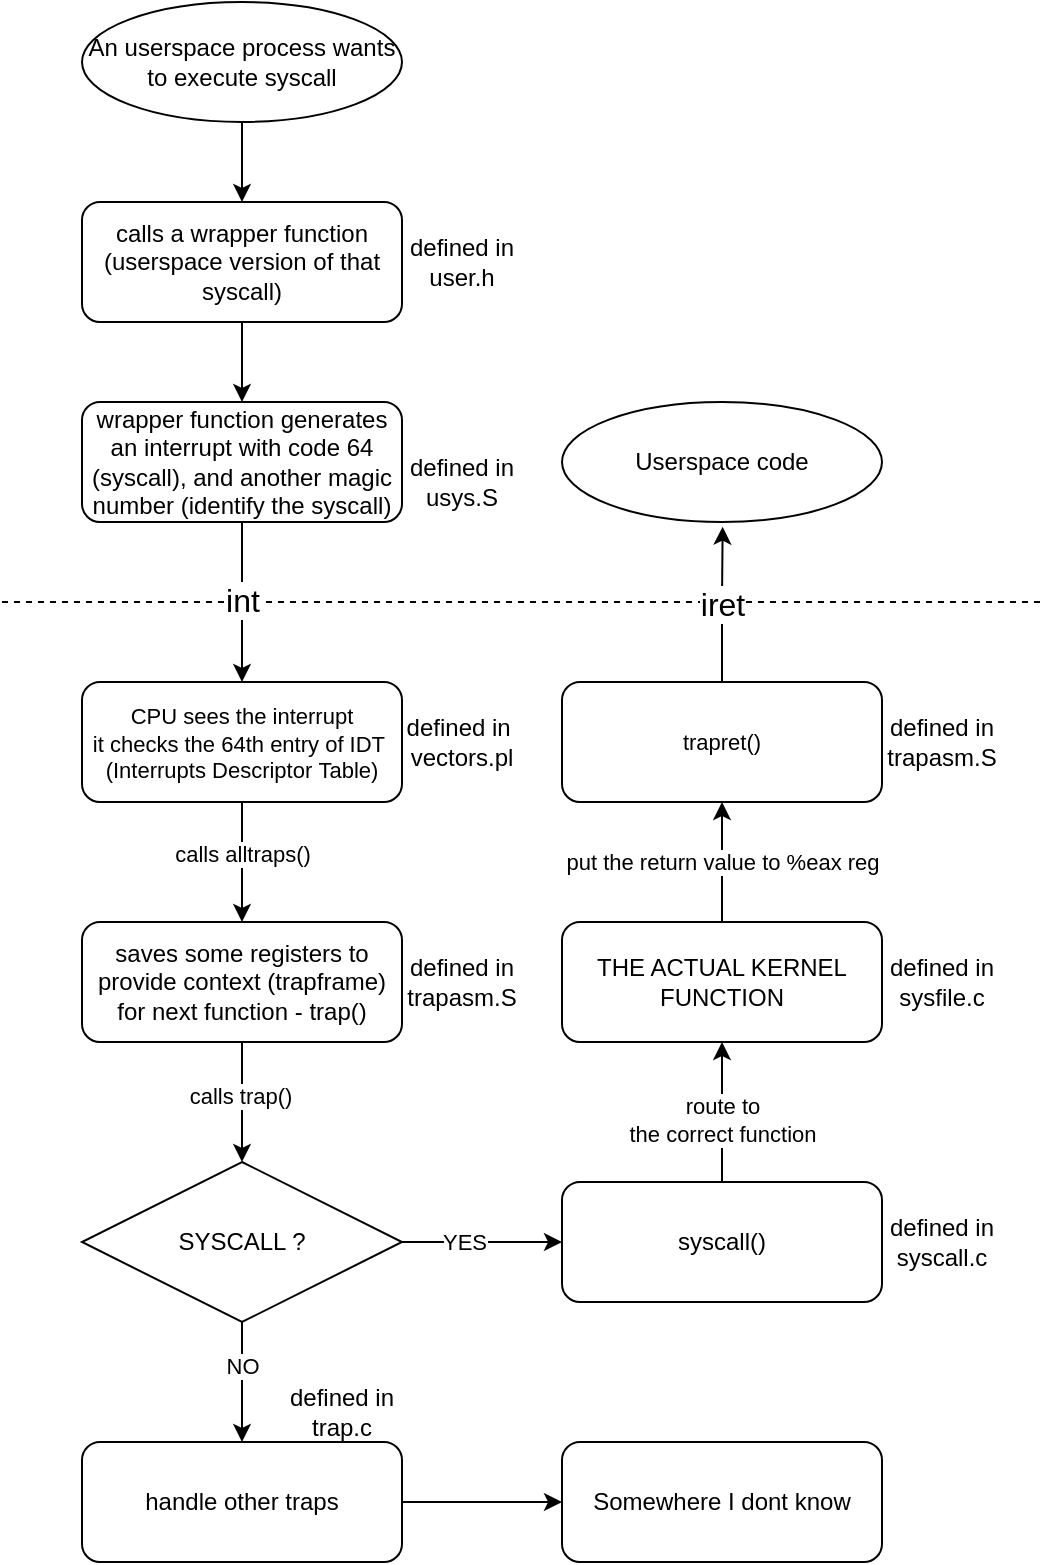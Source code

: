 <mxfile version="28.0.4" pages="4">
  <diagram name="Page-1" id="sBUMifDK3n6d1XF3ZA6N">
    <mxGraphModel dx="958" dy="667" grid="1" gridSize="10" guides="1" tooltips="1" connect="1" arrows="1" fold="1" page="1" pageScale="1" pageWidth="850" pageHeight="1100" math="0" shadow="0">
      <root>
        <mxCell id="0" />
        <mxCell id="1" parent="0" />
        <mxCell id="JwVLNYbsf2z1FSv2AvPW-3" style="edgeStyle=orthogonalEdgeStyle;rounded=0;orthogonalLoop=1;jettySize=auto;html=1;entryX=0.5;entryY=0;entryDx=0;entryDy=0;" edge="1" parent="1" source="JwVLNYbsf2z1FSv2AvPW-1" target="JwVLNYbsf2z1FSv2AvPW-2">
          <mxGeometry relative="1" as="geometry" />
        </mxCell>
        <mxCell id="JwVLNYbsf2z1FSv2AvPW-1" value="An userspace process wants to execute syscall" style="ellipse;whiteSpace=wrap;html=1;" vertex="1" parent="1">
          <mxGeometry x="120" y="60" width="160" height="60" as="geometry" />
        </mxCell>
        <mxCell id="JwVLNYbsf2z1FSv2AvPW-7" style="edgeStyle=orthogonalEdgeStyle;rounded=0;orthogonalLoop=1;jettySize=auto;html=1;entryX=0.5;entryY=0;entryDx=0;entryDy=0;" edge="1" parent="1" source="JwVLNYbsf2z1FSv2AvPW-2" target="JwVLNYbsf2z1FSv2AvPW-6">
          <mxGeometry relative="1" as="geometry" />
        </mxCell>
        <mxCell id="JwVLNYbsf2z1FSv2AvPW-2" value="calls a wrapper function&lt;div&gt;(userspace version of that syscall)&lt;/div&gt;" style="rounded=1;whiteSpace=wrap;html=1;" vertex="1" parent="1">
          <mxGeometry x="120" y="160" width="160" height="60" as="geometry" />
        </mxCell>
        <mxCell id="JwVLNYbsf2z1FSv2AvPW-4" value="defined in user.h" style="text;html=1;align=center;verticalAlign=middle;whiteSpace=wrap;rounded=0;" vertex="1" parent="1">
          <mxGeometry x="280" y="175" width="60" height="30" as="geometry" />
        </mxCell>
        <mxCell id="JwVLNYbsf2z1FSv2AvPW-11" style="edgeStyle=orthogonalEdgeStyle;rounded=0;orthogonalLoop=1;jettySize=auto;html=1;entryX=0.5;entryY=0;entryDx=0;entryDy=0;" edge="1" parent="1" source="JwVLNYbsf2z1FSv2AvPW-6" target="JwVLNYbsf2z1FSv2AvPW-19">
          <mxGeometry relative="1" as="geometry">
            <mxPoint x="200" y="380" as="targetPoint" />
          </mxGeometry>
        </mxCell>
        <mxCell id="JwVLNYbsf2z1FSv2AvPW-6" value="wrapper function generates an interrupt with code 64 (syscall), and another magic number (identify the syscall)" style="rounded=1;whiteSpace=wrap;html=1;" vertex="1" parent="1">
          <mxGeometry x="120" y="260" width="160" height="60" as="geometry" />
        </mxCell>
        <mxCell id="JwVLNYbsf2z1FSv2AvPW-8" value="defined in usys.S" style="text;html=1;align=center;verticalAlign=middle;whiteSpace=wrap;rounded=0;" vertex="1" parent="1">
          <mxGeometry x="280" y="285" width="60" height="30" as="geometry" />
        </mxCell>
        <mxCell id="JwVLNYbsf2z1FSv2AvPW-14" style="edgeStyle=orthogonalEdgeStyle;rounded=0;orthogonalLoop=1;jettySize=auto;html=1;entryX=0.5;entryY=0;entryDx=0;entryDy=0;" edge="1" parent="1" source="JwVLNYbsf2z1FSv2AvPW-19" target="JwVLNYbsf2z1FSv2AvPW-13">
          <mxGeometry relative="1" as="geometry" />
        </mxCell>
        <mxCell id="JwVLNYbsf2z1FSv2AvPW-21" value="calls alltraps()" style="edgeLabel;html=1;align=center;verticalAlign=middle;resizable=0;points=[];" vertex="1" connectable="0" parent="JwVLNYbsf2z1FSv2AvPW-14">
          <mxGeometry x="-0.133" relative="1" as="geometry">
            <mxPoint as="offset" />
          </mxGeometry>
        </mxCell>
        <mxCell id="JwVLNYbsf2z1FSv2AvPW-12" value="" style="endArrow=none;dashed=1;html=1;rounded=0;" edge="1" parent="1">
          <mxGeometry width="50" height="50" relative="1" as="geometry">
            <mxPoint x="80" y="360" as="sourcePoint" />
            <mxPoint x="600" y="360" as="targetPoint" />
          </mxGeometry>
        </mxCell>
        <mxCell id="JwVLNYbsf2z1FSv2AvPW-40" value="&lt;font style=&quot;font-size: 16px;&quot;&gt;int&lt;/font&gt;" style="edgeLabel;html=1;align=center;verticalAlign=middle;resizable=0;points=[];" vertex="1" connectable="0" parent="JwVLNYbsf2z1FSv2AvPW-12">
          <mxGeometry x="-0.54" y="1" relative="1" as="geometry">
            <mxPoint as="offset" />
          </mxGeometry>
        </mxCell>
        <mxCell id="JwVLNYbsf2z1FSv2AvPW-18" style="edgeStyle=orthogonalEdgeStyle;rounded=0;orthogonalLoop=1;jettySize=auto;html=1;entryX=0.5;entryY=0;entryDx=0;entryDy=0;" edge="1" parent="1" source="JwVLNYbsf2z1FSv2AvPW-13" target="JwVLNYbsf2z1FSv2AvPW-24">
          <mxGeometry relative="1" as="geometry">
            <mxPoint x="200" y="650" as="targetPoint" />
          </mxGeometry>
        </mxCell>
        <mxCell id="JwVLNYbsf2z1FSv2AvPW-22" value="calls trap()" style="edgeLabel;html=1;align=center;verticalAlign=middle;resizable=0;points=[];" vertex="1" connectable="0" parent="JwVLNYbsf2z1FSv2AvPW-18">
          <mxGeometry x="-0.122" y="-1" relative="1" as="geometry">
            <mxPoint as="offset" />
          </mxGeometry>
        </mxCell>
        <mxCell id="JwVLNYbsf2z1FSv2AvPW-13" value="&lt;div&gt;saves some registers to provide context (trapframe) for next function - trap()&lt;/div&gt;" style="rounded=1;whiteSpace=wrap;html=1;" vertex="1" parent="1">
          <mxGeometry x="120" y="520" width="160" height="60" as="geometry" />
        </mxCell>
        <mxCell id="JwVLNYbsf2z1FSv2AvPW-19" value="&lt;span style=&quot;font-size: 11px; text-wrap-mode: nowrap; background-color: rgb(255, 255, 255);&quot;&gt;CPU sees the interrupt&lt;/span&gt;&lt;div style=&quot;font-size: 11px; text-wrap-mode: nowrap;&quot;&gt;it checks the 64th entry of IDT&amp;nbsp;&lt;/div&gt;&lt;div style=&quot;font-size: 11px; text-wrap-mode: nowrap;&quot;&gt;(Interrupts Descriptor&amp;nbsp;&lt;span style=&quot;background-color: transparent; color: light-dark(rgb(0, 0, 0), rgb(255, 255, 255));&quot;&gt;Table)&lt;/span&gt;&lt;/div&gt;" style="rounded=1;whiteSpace=wrap;html=1;" vertex="1" parent="1">
          <mxGeometry x="120" y="400" width="160" height="60" as="geometry" />
        </mxCell>
        <mxCell id="JwVLNYbsf2z1FSv2AvPW-26" style="edgeStyle=orthogonalEdgeStyle;rounded=0;orthogonalLoop=1;jettySize=auto;html=1;exitX=1;exitY=0.5;exitDx=0;exitDy=0;entryX=0;entryY=0.5;entryDx=0;entryDy=0;" edge="1" parent="1" source="JwVLNYbsf2z1FSv2AvPW-24" target="JwVLNYbsf2z1FSv2AvPW-25">
          <mxGeometry relative="1" as="geometry" />
        </mxCell>
        <mxCell id="JwVLNYbsf2z1FSv2AvPW-27" value="YES" style="edgeLabel;html=1;align=center;verticalAlign=middle;resizable=0;points=[];" vertex="1" connectable="0" parent="JwVLNYbsf2z1FSv2AvPW-26">
          <mxGeometry x="-0.222" relative="1" as="geometry">
            <mxPoint as="offset" />
          </mxGeometry>
        </mxCell>
        <mxCell id="JwVLNYbsf2z1FSv2AvPW-45" style="edgeStyle=orthogonalEdgeStyle;rounded=0;orthogonalLoop=1;jettySize=auto;html=1;" edge="1" parent="1" source="JwVLNYbsf2z1FSv2AvPW-24" target="JwVLNYbsf2z1FSv2AvPW-46">
          <mxGeometry relative="1" as="geometry">
            <mxPoint x="200" y="760" as="targetPoint" />
          </mxGeometry>
        </mxCell>
        <mxCell id="JwVLNYbsf2z1FSv2AvPW-47" value="NO" style="edgeLabel;html=1;align=center;verticalAlign=middle;resizable=0;points=[];" vertex="1" connectable="0" parent="JwVLNYbsf2z1FSv2AvPW-45">
          <mxGeometry x="-0.273" y="1" relative="1" as="geometry">
            <mxPoint x="-1" as="offset" />
          </mxGeometry>
        </mxCell>
        <mxCell id="JwVLNYbsf2z1FSv2AvPW-24" value="SYSCALL ?" style="rhombus;whiteSpace=wrap;html=1;" vertex="1" parent="1">
          <mxGeometry x="120" y="640" width="160" height="80" as="geometry" />
        </mxCell>
        <mxCell id="JwVLNYbsf2z1FSv2AvPW-29" style="edgeStyle=orthogonalEdgeStyle;rounded=0;orthogonalLoop=1;jettySize=auto;html=1;" edge="1" parent="1" source="JwVLNYbsf2z1FSv2AvPW-25" target="JwVLNYbsf2z1FSv2AvPW-30">
          <mxGeometry relative="1" as="geometry">
            <mxPoint x="440" y="600" as="targetPoint" />
          </mxGeometry>
        </mxCell>
        <mxCell id="JwVLNYbsf2z1FSv2AvPW-32" value="route to&lt;div&gt;the correct function&lt;/div&gt;" style="edgeLabel;html=1;align=center;verticalAlign=middle;resizable=0;points=[];" vertex="1" connectable="0" parent="JwVLNYbsf2z1FSv2AvPW-29">
          <mxGeometry x="-0.095" relative="1" as="geometry">
            <mxPoint as="offset" />
          </mxGeometry>
        </mxCell>
        <mxCell id="JwVLNYbsf2z1FSv2AvPW-25" value="&lt;div&gt;syscall()&lt;/div&gt;" style="rounded=1;whiteSpace=wrap;html=1;" vertex="1" parent="1">
          <mxGeometry x="360" y="650" width="160" height="60" as="geometry" />
        </mxCell>
        <mxCell id="JwVLNYbsf2z1FSv2AvPW-28" value="defined in syscall.c" style="text;html=1;align=center;verticalAlign=middle;whiteSpace=wrap;rounded=0;" vertex="1" parent="1">
          <mxGeometry x="520" y="665" width="60" height="30" as="geometry" />
        </mxCell>
        <mxCell id="JwVLNYbsf2z1FSv2AvPW-34" style="edgeStyle=orthogonalEdgeStyle;rounded=0;orthogonalLoop=1;jettySize=auto;html=1;entryX=0.5;entryY=1;entryDx=0;entryDy=0;" edge="1" parent="1" source="JwVLNYbsf2z1FSv2AvPW-30" target="JwVLNYbsf2z1FSv2AvPW-33">
          <mxGeometry relative="1" as="geometry" />
        </mxCell>
        <mxCell id="JwVLNYbsf2z1FSv2AvPW-51" value="put the return value to %eax reg" style="edgeLabel;html=1;align=center;verticalAlign=middle;resizable=0;points=[];" vertex="1" connectable="0" parent="JwVLNYbsf2z1FSv2AvPW-34">
          <mxGeometry x="-0.005" relative="1" as="geometry">
            <mxPoint as="offset" />
          </mxGeometry>
        </mxCell>
        <mxCell id="JwVLNYbsf2z1FSv2AvPW-30" value="THE ACTUAL KERNEL FUNCTION" style="rounded=1;whiteSpace=wrap;html=1;" vertex="1" parent="1">
          <mxGeometry x="360" y="520" width="160" height="60" as="geometry" />
        </mxCell>
        <mxCell id="JwVLNYbsf2z1FSv2AvPW-31" value="defined in sysfile.c" style="text;html=1;align=center;verticalAlign=middle;whiteSpace=wrap;rounded=0;" vertex="1" parent="1">
          <mxGeometry x="520" y="535" width="60" height="30" as="geometry" />
        </mxCell>
        <mxCell id="JwVLNYbsf2z1FSv2AvPW-33" value="&lt;span style=&quot;font-size: 11px; text-wrap-mode: nowrap; background-color: rgb(255, 255, 255);&quot;&gt;trapret()&lt;/span&gt;" style="rounded=1;whiteSpace=wrap;html=1;" vertex="1" parent="1">
          <mxGeometry x="360" y="400" width="160" height="60" as="geometry" />
        </mxCell>
        <mxCell id="JwVLNYbsf2z1FSv2AvPW-35" value="defined in trapasm.S" style="text;html=1;align=center;verticalAlign=middle;whiteSpace=wrap;rounded=0;" vertex="1" parent="1">
          <mxGeometry x="520" y="415" width="60" height="30" as="geometry" />
        </mxCell>
        <mxCell id="JwVLNYbsf2z1FSv2AvPW-36" value="defined in trapasm.S" style="text;html=1;align=center;verticalAlign=middle;whiteSpace=wrap;rounded=0;" vertex="1" parent="1">
          <mxGeometry x="280" y="535" width="60" height="30" as="geometry" />
        </mxCell>
        <mxCell id="JwVLNYbsf2z1FSv2AvPW-37" value="defined in&amp;nbsp;&lt;div&gt;vectors.pl&lt;/div&gt;" style="text;html=1;align=center;verticalAlign=middle;whiteSpace=wrap;rounded=0;" vertex="1" parent="1">
          <mxGeometry x="280" y="415" width="60" height="30" as="geometry" />
        </mxCell>
        <mxCell id="JwVLNYbsf2z1FSv2AvPW-42" value="Userspace code" style="ellipse;whiteSpace=wrap;html=1;" vertex="1" parent="1">
          <mxGeometry x="360" y="260" width="160" height="60" as="geometry" />
        </mxCell>
        <mxCell id="JwVLNYbsf2z1FSv2AvPW-43" style="edgeStyle=orthogonalEdgeStyle;rounded=0;orthogonalLoop=1;jettySize=auto;html=1;entryX=0.502;entryY=1.039;entryDx=0;entryDy=0;entryPerimeter=0;" edge="1" parent="1" source="JwVLNYbsf2z1FSv2AvPW-33" target="JwVLNYbsf2z1FSv2AvPW-42">
          <mxGeometry relative="1" as="geometry" />
        </mxCell>
        <mxCell id="JwVLNYbsf2z1FSv2AvPW-44" value="&lt;font style=&quot;font-size: 16px;&quot;&gt;iret&lt;/font&gt;" style="edgeLabel;html=1;align=center;verticalAlign=middle;resizable=0;points=[];" vertex="1" connectable="0" parent="JwVLNYbsf2z1FSv2AvPW-43">
          <mxGeometry x="0.018" relative="1" as="geometry">
            <mxPoint as="offset" />
          </mxGeometry>
        </mxCell>
        <mxCell id="JwVLNYbsf2z1FSv2AvPW-50" value="" style="edgeStyle=orthogonalEdgeStyle;rounded=0;orthogonalLoop=1;jettySize=auto;html=1;" edge="1" parent="1" source="JwVLNYbsf2z1FSv2AvPW-46" target="JwVLNYbsf2z1FSv2AvPW-49">
          <mxGeometry relative="1" as="geometry" />
        </mxCell>
        <mxCell id="JwVLNYbsf2z1FSv2AvPW-46" value="handle other traps" style="rounded=1;whiteSpace=wrap;html=1;" vertex="1" parent="1">
          <mxGeometry x="120" y="780" width="160" height="60" as="geometry" />
        </mxCell>
        <mxCell id="JwVLNYbsf2z1FSv2AvPW-48" value="defined in trap.c" style="text;html=1;align=center;verticalAlign=middle;whiteSpace=wrap;rounded=0;" vertex="1" parent="1">
          <mxGeometry x="220" y="750" width="60" height="30" as="geometry" />
        </mxCell>
        <mxCell id="JwVLNYbsf2z1FSv2AvPW-49" value="Somewhere I dont know" style="whiteSpace=wrap;html=1;rounded=1;" vertex="1" parent="1">
          <mxGeometry x="360" y="780" width="160" height="60" as="geometry" />
        </mxCell>
      </root>
    </mxGraphModel>
  </diagram>
  <diagram id="3UL_-FH38q3UIaKfO8ac" name="arguments">
    <mxGraphModel dx="798" dy="556" grid="1" gridSize="10" guides="1" tooltips="1" connect="1" arrows="1" fold="1" page="1" pageScale="1" pageWidth="850" pageHeight="1100" math="0" shadow="0">
      <root>
        <mxCell id="0" />
        <mxCell id="1" parent="0" />
        <mxCell id="8uyRzaQ2lALWUyaIruQ--1" style="edgeStyle=orthogonalEdgeStyle;rounded=0;orthogonalLoop=1;jettySize=auto;html=1;entryX=0.5;entryY=0;entryDx=0;entryDy=0;" edge="1" parent="1" source="8uyRzaQ2lALWUyaIruQ--2" target="8uyRzaQ2lALWUyaIruQ--4">
          <mxGeometry relative="1" as="geometry" />
        </mxCell>
        <mxCell id="8uyRzaQ2lALWUyaIruQ--2" value="An userspace process wants to execute syscall" style="ellipse;whiteSpace=wrap;html=1;" vertex="1" parent="1">
          <mxGeometry x="80" y="40" width="160" height="60" as="geometry" />
        </mxCell>
        <mxCell id="8uyRzaQ2lALWUyaIruQ--3" style="edgeStyle=orthogonalEdgeStyle;rounded=0;orthogonalLoop=1;jettySize=auto;html=1;entryX=0.5;entryY=0;entryDx=0;entryDy=0;" edge="1" parent="1" source="8uyRzaQ2lALWUyaIruQ--4" target="8uyRzaQ2lALWUyaIruQ--7">
          <mxGeometry relative="1" as="geometry" />
        </mxCell>
        <mxCell id="8uyRzaQ2lALWUyaIruQ--4" value="calls a wrapper function&lt;div&gt;(userspace version of that syscall)&lt;/div&gt;" style="rounded=1;whiteSpace=wrap;html=1;fillColor=#d5e8d4;strokeColor=#82b366;" vertex="1" parent="1">
          <mxGeometry x="80" y="140" width="160" height="60" as="geometry" />
        </mxCell>
        <mxCell id="8uyRzaQ2lALWUyaIruQ--5" value="defined in user.h" style="text;html=1;align=center;verticalAlign=middle;whiteSpace=wrap;rounded=0;" vertex="1" parent="1">
          <mxGeometry x="240" y="155" width="60" height="30" as="geometry" />
        </mxCell>
        <mxCell id="8uyRzaQ2lALWUyaIruQ--6" style="edgeStyle=orthogonalEdgeStyle;rounded=0;orthogonalLoop=1;jettySize=auto;html=1;entryX=0.5;entryY=0;entryDx=0;entryDy=0;" edge="1" parent="1" source="8uyRzaQ2lALWUyaIruQ--7" target="8uyRzaQ2lALWUyaIruQ--16">
          <mxGeometry relative="1" as="geometry">
            <mxPoint x="160" y="360" as="targetPoint" />
          </mxGeometry>
        </mxCell>
        <mxCell id="8uyRzaQ2lALWUyaIruQ--7" value="wrapper function generates an interrupt with code 64 (syscall), and another magic number (identify the syscall)" style="rounded=1;whiteSpace=wrap;html=1;" vertex="1" parent="1">
          <mxGeometry x="80" y="240" width="160" height="60" as="geometry" />
        </mxCell>
        <mxCell id="8uyRzaQ2lALWUyaIruQ--8" value="defined in usys.S" style="text;html=1;align=center;verticalAlign=middle;whiteSpace=wrap;rounded=0;" vertex="1" parent="1">
          <mxGeometry x="240" y="265" width="60" height="30" as="geometry" />
        </mxCell>
        <mxCell id="8uyRzaQ2lALWUyaIruQ--9" style="edgeStyle=orthogonalEdgeStyle;rounded=0;orthogonalLoop=1;jettySize=auto;html=1;entryX=0.5;entryY=0;entryDx=0;entryDy=0;" edge="1" parent="1" source="8uyRzaQ2lALWUyaIruQ--16" target="8uyRzaQ2lALWUyaIruQ--15">
          <mxGeometry relative="1" as="geometry" />
        </mxCell>
        <mxCell id="8uyRzaQ2lALWUyaIruQ--10" value="calls alltraps()" style="edgeLabel;html=1;align=center;verticalAlign=middle;resizable=0;points=[];" vertex="1" connectable="0" parent="8uyRzaQ2lALWUyaIruQ--9">
          <mxGeometry x="-0.133" relative="1" as="geometry">
            <mxPoint as="offset" />
          </mxGeometry>
        </mxCell>
        <mxCell id="8uyRzaQ2lALWUyaIruQ--11" value="" style="endArrow=none;dashed=1;html=1;rounded=0;" edge="1" parent="1">
          <mxGeometry width="50" height="50" relative="1" as="geometry">
            <mxPoint x="40" y="340" as="sourcePoint" />
            <mxPoint x="560" y="340" as="targetPoint" />
          </mxGeometry>
        </mxCell>
        <mxCell id="8uyRzaQ2lALWUyaIruQ--12" value="&lt;font style=&quot;font-size: 16px;&quot;&gt;int&lt;/font&gt;" style="edgeLabel;html=1;align=center;verticalAlign=middle;resizable=0;points=[];" vertex="1" connectable="0" parent="8uyRzaQ2lALWUyaIruQ--11">
          <mxGeometry x="-0.54" y="1" relative="1" as="geometry">
            <mxPoint as="offset" />
          </mxGeometry>
        </mxCell>
        <mxCell id="8uyRzaQ2lALWUyaIruQ--13" style="edgeStyle=orthogonalEdgeStyle;rounded=0;orthogonalLoop=1;jettySize=auto;html=1;entryX=0.5;entryY=0;entryDx=0;entryDy=0;" edge="1" parent="1" source="8uyRzaQ2lALWUyaIruQ--15" target="8uyRzaQ2lALWUyaIruQ--21">
          <mxGeometry relative="1" as="geometry">
            <mxPoint x="160" y="630" as="targetPoint" />
          </mxGeometry>
        </mxCell>
        <mxCell id="8uyRzaQ2lALWUyaIruQ--14" value="calls trap()" style="edgeLabel;html=1;align=center;verticalAlign=middle;resizable=0;points=[];" vertex="1" connectable="0" parent="8uyRzaQ2lALWUyaIruQ--13">
          <mxGeometry x="-0.122" y="-1" relative="1" as="geometry">
            <mxPoint as="offset" />
          </mxGeometry>
        </mxCell>
        <mxCell id="8uyRzaQ2lALWUyaIruQ--15" value="&lt;div&gt;saves some registers to provide context (trapframe) for next function - trap()&lt;/div&gt;" style="rounded=1;whiteSpace=wrap;html=1;fillColor=#d5e8d4;strokeColor=#82b366;" vertex="1" parent="1">
          <mxGeometry x="80" y="500" width="160" height="60" as="geometry" />
        </mxCell>
        <mxCell id="8uyRzaQ2lALWUyaIruQ--16" value="&lt;span style=&quot;font-size: 11px; text-wrap-mode: nowrap; background-color: rgb(255, 255, 255);&quot;&gt;CPU sees the interrupt&lt;/span&gt;&lt;div style=&quot;font-size: 11px; text-wrap-mode: nowrap;&quot;&gt;it checks the 64th entry of IDT&amp;nbsp;&lt;/div&gt;&lt;div style=&quot;font-size: 11px; text-wrap-mode: nowrap;&quot;&gt;(Interrupts Descriptor&amp;nbsp;&lt;span style=&quot;background-color: transparent; color: light-dark(rgb(0, 0, 0), rgb(255, 255, 255));&quot;&gt;Table)&lt;/span&gt;&lt;/div&gt;" style="rounded=1;whiteSpace=wrap;html=1;" vertex="1" parent="1">
          <mxGeometry x="80" y="380" width="160" height="60" as="geometry" />
        </mxCell>
        <mxCell id="8uyRzaQ2lALWUyaIruQ--17" style="edgeStyle=orthogonalEdgeStyle;rounded=0;orthogonalLoop=1;jettySize=auto;html=1;exitX=1;exitY=0.5;exitDx=0;exitDy=0;entryX=0;entryY=0.5;entryDx=0;entryDy=0;" edge="1" parent="1" source="8uyRzaQ2lALWUyaIruQ--21" target="8uyRzaQ2lALWUyaIruQ--24">
          <mxGeometry relative="1" as="geometry" />
        </mxCell>
        <mxCell id="8uyRzaQ2lALWUyaIruQ--18" value="YES" style="edgeLabel;html=1;align=center;verticalAlign=middle;resizable=0;points=[];" vertex="1" connectable="0" parent="8uyRzaQ2lALWUyaIruQ--17">
          <mxGeometry x="-0.222" relative="1" as="geometry">
            <mxPoint as="offset" />
          </mxGeometry>
        </mxCell>
        <mxCell id="8uyRzaQ2lALWUyaIruQ--19" style="edgeStyle=orthogonalEdgeStyle;rounded=0;orthogonalLoop=1;jettySize=auto;html=1;" edge="1" parent="1" source="8uyRzaQ2lALWUyaIruQ--21" target="8uyRzaQ2lALWUyaIruQ--38">
          <mxGeometry relative="1" as="geometry">
            <mxPoint x="160" y="740" as="targetPoint" />
          </mxGeometry>
        </mxCell>
        <mxCell id="8uyRzaQ2lALWUyaIruQ--20" value="NO" style="edgeLabel;html=1;align=center;verticalAlign=middle;resizable=0;points=[];" vertex="1" connectable="0" parent="8uyRzaQ2lALWUyaIruQ--19">
          <mxGeometry x="-0.273" y="1" relative="1" as="geometry">
            <mxPoint x="-1" as="offset" />
          </mxGeometry>
        </mxCell>
        <mxCell id="8uyRzaQ2lALWUyaIruQ--21" value="SYSCALL ?" style="rhombus;whiteSpace=wrap;html=1;" vertex="1" parent="1">
          <mxGeometry x="80" y="620" width="160" height="80" as="geometry" />
        </mxCell>
        <mxCell id="8uyRzaQ2lALWUyaIruQ--22" style="edgeStyle=orthogonalEdgeStyle;rounded=0;orthogonalLoop=1;jettySize=auto;html=1;" edge="1" parent="1" source="8uyRzaQ2lALWUyaIruQ--24" target="8uyRzaQ2lALWUyaIruQ--28">
          <mxGeometry relative="1" as="geometry">
            <mxPoint x="400" y="580" as="targetPoint" />
          </mxGeometry>
        </mxCell>
        <mxCell id="8uyRzaQ2lALWUyaIruQ--23" value="route to&lt;div&gt;the correct function&lt;/div&gt;" style="edgeLabel;html=1;align=center;verticalAlign=middle;resizable=0;points=[];" vertex="1" connectable="0" parent="8uyRzaQ2lALWUyaIruQ--22">
          <mxGeometry x="-0.095" relative="1" as="geometry">
            <mxPoint as="offset" />
          </mxGeometry>
        </mxCell>
        <mxCell id="8uyRzaQ2lALWUyaIruQ--24" value="&lt;div&gt;syscall()&lt;/div&gt;" style="rounded=1;whiteSpace=wrap;html=1;" vertex="1" parent="1">
          <mxGeometry x="320" y="630" width="160" height="60" as="geometry" />
        </mxCell>
        <mxCell id="8uyRzaQ2lALWUyaIruQ--25" value="defined in syscall.c" style="text;html=1;align=center;verticalAlign=middle;whiteSpace=wrap;rounded=0;" vertex="1" parent="1">
          <mxGeometry x="480" y="645" width="60" height="30" as="geometry" />
        </mxCell>
        <mxCell id="8uyRzaQ2lALWUyaIruQ--26" style="edgeStyle=orthogonalEdgeStyle;rounded=0;orthogonalLoop=1;jettySize=auto;html=1;entryX=0.5;entryY=1;entryDx=0;entryDy=0;" edge="1" parent="1" source="8uyRzaQ2lALWUyaIruQ--28" target="8uyRzaQ2lALWUyaIruQ--30">
          <mxGeometry relative="1" as="geometry" />
        </mxCell>
        <mxCell id="8uyRzaQ2lALWUyaIruQ--27" value="put the return value to %eax reg" style="edgeLabel;html=1;align=center;verticalAlign=middle;resizable=0;points=[];" vertex="1" connectable="0" parent="8uyRzaQ2lALWUyaIruQ--26">
          <mxGeometry x="-0.005" relative="1" as="geometry">
            <mxPoint as="offset" />
          </mxGeometry>
        </mxCell>
        <mxCell id="8uyRzaQ2lALWUyaIruQ--28" value="THE ACTUAL KERNEL FUNCTION" style="rounded=1;whiteSpace=wrap;html=1;fillColor=#d5e8d4;strokeColor=#82b366;" vertex="1" parent="1">
          <mxGeometry x="320" y="500" width="160" height="60" as="geometry" />
        </mxCell>
        <mxCell id="8uyRzaQ2lALWUyaIruQ--29" value="defined in sysfile.c" style="text;html=1;align=center;verticalAlign=middle;whiteSpace=wrap;rounded=0;" vertex="1" parent="1">
          <mxGeometry x="480" y="515" width="60" height="30" as="geometry" />
        </mxCell>
        <mxCell id="8uyRzaQ2lALWUyaIruQ--30" value="&lt;span style=&quot;font-size: 11px; text-wrap-mode: nowrap; background-color: rgb(255, 255, 255);&quot;&gt;trapret()&lt;/span&gt;" style="rounded=1;whiteSpace=wrap;html=1;" vertex="1" parent="1">
          <mxGeometry x="320" y="380" width="160" height="60" as="geometry" />
        </mxCell>
        <mxCell id="8uyRzaQ2lALWUyaIruQ--31" value="defined in trapasm.S" style="text;html=1;align=center;verticalAlign=middle;whiteSpace=wrap;rounded=0;" vertex="1" parent="1">
          <mxGeometry x="480" y="395" width="60" height="30" as="geometry" />
        </mxCell>
        <mxCell id="8uyRzaQ2lALWUyaIruQ--32" value="defined in trapasm.S" style="text;html=1;align=center;verticalAlign=middle;whiteSpace=wrap;rounded=0;" vertex="1" parent="1">
          <mxGeometry x="240" y="515" width="60" height="30" as="geometry" />
        </mxCell>
        <mxCell id="8uyRzaQ2lALWUyaIruQ--33" value="defined in&amp;nbsp;&lt;div&gt;vectors.pl&lt;/div&gt;" style="text;html=1;align=center;verticalAlign=middle;whiteSpace=wrap;rounded=0;" vertex="1" parent="1">
          <mxGeometry x="240" y="395" width="60" height="30" as="geometry" />
        </mxCell>
        <mxCell id="8uyRzaQ2lALWUyaIruQ--34" value="Userspace code" style="ellipse;whiteSpace=wrap;html=1;" vertex="1" parent="1">
          <mxGeometry x="320" y="240" width="160" height="60" as="geometry" />
        </mxCell>
        <mxCell id="8uyRzaQ2lALWUyaIruQ--35" style="edgeStyle=orthogonalEdgeStyle;rounded=0;orthogonalLoop=1;jettySize=auto;html=1;entryX=0.502;entryY=1.039;entryDx=0;entryDy=0;entryPerimeter=0;" edge="1" parent="1" source="8uyRzaQ2lALWUyaIruQ--30" target="8uyRzaQ2lALWUyaIruQ--34">
          <mxGeometry relative="1" as="geometry" />
        </mxCell>
        <mxCell id="8uyRzaQ2lALWUyaIruQ--36" value="&lt;font style=&quot;font-size: 16px;&quot;&gt;iret&lt;/font&gt;" style="edgeLabel;html=1;align=center;verticalAlign=middle;resizable=0;points=[];" vertex="1" connectable="0" parent="8uyRzaQ2lALWUyaIruQ--35">
          <mxGeometry x="0.018" relative="1" as="geometry">
            <mxPoint as="offset" />
          </mxGeometry>
        </mxCell>
        <mxCell id="8uyRzaQ2lALWUyaIruQ--37" value="" style="edgeStyle=orthogonalEdgeStyle;rounded=0;orthogonalLoop=1;jettySize=auto;html=1;" edge="1" parent="1" source="8uyRzaQ2lALWUyaIruQ--38" target="8uyRzaQ2lALWUyaIruQ--40">
          <mxGeometry relative="1" as="geometry" />
        </mxCell>
        <mxCell id="8uyRzaQ2lALWUyaIruQ--38" value="handle other traps" style="rounded=1;whiteSpace=wrap;html=1;" vertex="1" parent="1">
          <mxGeometry x="80" y="760" width="160" height="60" as="geometry" />
        </mxCell>
        <mxCell id="8uyRzaQ2lALWUyaIruQ--39" value="defined in trap.c" style="text;html=1;align=center;verticalAlign=middle;whiteSpace=wrap;rounded=0;" vertex="1" parent="1">
          <mxGeometry x="180" y="730" width="60" height="30" as="geometry" />
        </mxCell>
        <mxCell id="8uyRzaQ2lALWUyaIruQ--40" value="Somewhere I dont know" style="whiteSpace=wrap;html=1;rounded=1;" vertex="1" parent="1">
          <mxGeometry x="320" y="760" width="160" height="60" as="geometry" />
        </mxCell>
        <mxCell id="8uyRzaQ2lALWUyaIruQ--42" value="save arguments on userstack" style="text;html=1;align=center;verticalAlign=middle;whiteSpace=wrap;rounded=0;fillColor=#d5e8d4;strokeColor=#82b366;" vertex="1" parent="1">
          <mxGeometry x="230" y="125" width="100" height="30" as="geometry" />
        </mxCell>
        <mxCell id="8uyRzaQ2lALWUyaIruQ--44" value="user stack pointer saves here" style="text;html=1;align=left;verticalAlign=middle;whiteSpace=wrap;rounded=0;fillColor=#d5e8d4;strokeColor=#82b366;" vertex="1" parent="1">
          <mxGeometry y="485" width="100" height="30" as="geometry" />
        </mxCell>
        <mxCell id="8uyRzaQ2lALWUyaIruQ--46" value="arguments are manually fetched here" style="text;html=1;align=center;verticalAlign=middle;whiteSpace=wrap;rounded=0;fillColor=#d5e8d4;strokeColor=#82b366;" vertex="1" parent="1">
          <mxGeometry x="445" y="550" width="130" height="30" as="geometry" />
        </mxCell>
      </root>
    </mxGraphModel>
  </diagram>
  <diagram id="S5Wd6LkSHlT0ZdXuS122" name="userstack">
    <mxGraphModel dx="958" dy="667" grid="1" gridSize="10" guides="1" tooltips="1" connect="1" arrows="1" fold="1" page="1" pageScale="1" pageWidth="850" pageHeight="1100" math="0" shadow="0">
      <root>
        <mxCell id="0" />
        <mxCell id="1" parent="0" />
        <mxCell id="k9AM9erZVivGYIZ8Jg5P-3" value="1 byte" style="rounded=0;whiteSpace=wrap;html=1;fontStyle=1;fillColor=#d5e8d4;strokeColor=#82b366;" vertex="1" parent="1">
          <mxGeometry x="360" y="640" width="160" height="40" as="geometry" />
        </mxCell>
        <mxCell id="k9AM9erZVivGYIZ8Jg5P-22" value="" style="shape=flexArrow;endArrow=classic;html=1;rounded=0;" edge="1" parent="1">
          <mxGeometry width="50" height="50" relative="1" as="geometry">
            <mxPoint x="250" y="780" as="sourcePoint" />
            <mxPoint x="350" y="780" as="targetPoint" />
          </mxGeometry>
        </mxCell>
        <mxCell id="k9AM9erZVivGYIZ8Jg5P-23" value="stack pointer" style="text;html=1;align=center;verticalAlign=middle;whiteSpace=wrap;rounded=0;" vertex="1" parent="1">
          <mxGeometry x="250" y="750" width="80" height="30" as="geometry" />
        </mxCell>
        <mxCell id="k9AM9erZVivGYIZ8Jg5P-24" value="1 byte" style="rounded=0;whiteSpace=wrap;html=1;fontStyle=1;fillColor=#d5e8d4;strokeColor=#82b366;" vertex="1" parent="1">
          <mxGeometry x="360" y="680" width="160" height="40" as="geometry" />
        </mxCell>
        <mxCell id="k9AM9erZVivGYIZ8Jg5P-25" value="1 byte" style="rounded=0;whiteSpace=wrap;html=1;fontStyle=1;fillColor=#d5e8d4;strokeColor=#82b366;" vertex="1" parent="1">
          <mxGeometry x="360" y="720" width="160" height="40" as="geometry" />
        </mxCell>
        <mxCell id="k9AM9erZVivGYIZ8Jg5P-26" value="1 byte" style="rounded=0;whiteSpace=wrap;html=1;fontStyle=1;fillColor=#d5e8d4;strokeColor=#82b366;" vertex="1" parent="1">
          <mxGeometry x="360" y="760" width="160" height="40" as="geometry" />
        </mxCell>
        <mxCell id="k9AM9erZVivGYIZ8Jg5P-27" value="" style="endArrow=classic;html=1;rounded=0;startArrow=classic;startFill=1;endFill=1;" edge="1" parent="1">
          <mxGeometry width="50" height="50" relative="1" as="geometry">
            <mxPoint x="530" y="800" as="sourcePoint" />
            <mxPoint x="530" y="640" as="targetPoint" />
          </mxGeometry>
        </mxCell>
        <mxCell id="k9AM9erZVivGYIZ8Jg5P-28" value="return address" style="text;html=1;align=left;verticalAlign=middle;whiteSpace=wrap;rounded=0;" vertex="1" parent="1">
          <mxGeometry x="540" y="700" width="60" height="30" as="geometry" />
        </mxCell>
        <mxCell id="k9AM9erZVivGYIZ8Jg5P-30" value="1 byte" style="rounded=0;whiteSpace=wrap;html=1;fontStyle=1;fillColor=#f8cecc;strokeColor=#b85450;" vertex="1" parent="1">
          <mxGeometry x="360" y="240" width="160" height="40" as="geometry" />
        </mxCell>
        <mxCell id="k9AM9erZVivGYIZ8Jg5P-31" value="1 byte" style="rounded=0;whiteSpace=wrap;html=1;fontStyle=1;fillColor=#f8cecc;strokeColor=#b85450;" vertex="1" parent="1">
          <mxGeometry x="360" y="280" width="160" height="40" as="geometry" />
        </mxCell>
        <mxCell id="k9AM9erZVivGYIZ8Jg5P-32" value="1 byte" style="rounded=0;whiteSpace=wrap;html=1;fontStyle=1;fillColor=#f8cecc;strokeColor=#b85450;" vertex="1" parent="1">
          <mxGeometry x="360" y="320" width="160" height="40" as="geometry" />
        </mxCell>
        <mxCell id="k9AM9erZVivGYIZ8Jg5P-33" value="1 byte" style="rounded=0;whiteSpace=wrap;html=1;fontStyle=1;fillColor=#f8cecc;strokeColor=#b85450;" vertex="1" parent="1">
          <mxGeometry x="360" y="360" width="160" height="40" as="geometry" />
        </mxCell>
        <mxCell id="k9AM9erZVivGYIZ8Jg5P-35" value="High address" style="text;html=1;align=left;verticalAlign=middle;whiteSpace=wrap;rounded=0;" vertex="1" parent="1">
          <mxGeometry x="540" y="230" width="80" height="30" as="geometry" />
        </mxCell>
        <mxCell id="k9AM9erZVivGYIZ8Jg5P-36" value="1 byte" style="rounded=0;whiteSpace=wrap;html=1;fontStyle=1;fillColor=#fff2cc;strokeColor=#d6b656;" vertex="1" parent="1">
          <mxGeometry x="360" y="480" width="160" height="40" as="geometry" />
        </mxCell>
        <mxCell id="k9AM9erZVivGYIZ8Jg5P-37" value="1 byte" style="rounded=0;whiteSpace=wrap;html=1;fontStyle=1;fillColor=#fff2cc;strokeColor=#d6b656;" vertex="1" parent="1">
          <mxGeometry x="360" y="520" width="160" height="40" as="geometry" />
        </mxCell>
        <mxCell id="k9AM9erZVivGYIZ8Jg5P-38" value="1 byte" style="rounded=0;whiteSpace=wrap;html=1;fontStyle=1;fillColor=#fff2cc;strokeColor=#d6b656;" vertex="1" parent="1">
          <mxGeometry x="360" y="560" width="160" height="40" as="geometry" />
        </mxCell>
        <mxCell id="k9AM9erZVivGYIZ8Jg5P-39" value="1 byte" style="rounded=0;whiteSpace=wrap;html=1;fontStyle=1;fillColor=#fff2cc;strokeColor=#d6b656;" vertex="1" parent="1">
          <mxGeometry x="360" y="600" width="160" height="40" as="geometry" />
        </mxCell>
        <mxCell id="k9AM9erZVivGYIZ8Jg5P-40" value="" style="endArrow=none;dashed=1;html=1;dashPattern=1 3;strokeWidth=2;rounded=0;" edge="1" parent="1">
          <mxGeometry width="50" height="50" relative="1" as="geometry">
            <mxPoint x="440" y="470" as="sourcePoint" />
            <mxPoint x="440" y="410" as="targetPoint" />
          </mxGeometry>
        </mxCell>
        <mxCell id="k9AM9erZVivGYIZ8Jg5P-41" value="" style="endArrow=classic;html=1;rounded=0;startArrow=classic;startFill=1;endFill=1;" edge="1" parent="1">
          <mxGeometry width="50" height="50" relative="1" as="geometry">
            <mxPoint x="530" y="640" as="sourcePoint" />
            <mxPoint x="530" y="480" as="targetPoint" />
          </mxGeometry>
        </mxCell>
        <mxCell id="k9AM9erZVivGYIZ8Jg5P-42" value="argument_0" style="text;html=1;align=left;verticalAlign=middle;whiteSpace=wrap;rounded=0;" vertex="1" parent="1">
          <mxGeometry x="540" y="540" width="60" height="30" as="geometry" />
        </mxCell>
        <mxCell id="k9AM9erZVivGYIZ8Jg5P-43" value="argument_n" style="text;html=1;align=left;verticalAlign=middle;whiteSpace=wrap;rounded=0;" vertex="1" parent="1">
          <mxGeometry x="540" y="300" width="60" height="30" as="geometry" />
        </mxCell>
        <mxCell id="k9AM9erZVivGYIZ8Jg5P-44" value="" style="endArrow=classic;html=1;rounded=0;startArrow=classic;startFill=1;endFill=1;" edge="1" parent="1">
          <mxGeometry width="50" height="50" relative="1" as="geometry">
            <mxPoint x="530" y="400" as="sourcePoint" />
            <mxPoint x="530" y="240" as="targetPoint" />
          </mxGeometry>
        </mxCell>
        <mxCell id="k9AM9erZVivGYIZ8Jg5P-45" value="&lt;font style=&quot;font-size: 14px;&quot;&gt;syscall1(int* arg_0, struct a* arg_1, ...)&lt;/font&gt;" style="text;html=1;align=center;verticalAlign=middle;whiteSpace=wrap;rounded=0;labelBackgroundColor=default;" vertex="1" parent="1">
          <mxGeometry x="280" y="420" width="320" height="30" as="geometry" />
        </mxCell>
        <mxCell id="k9AM9erZVivGYIZ8Jg5P-46" value="Low address" style="text;html=1;align=left;verticalAlign=middle;whiteSpace=wrap;rounded=0;" vertex="1" parent="1">
          <mxGeometry x="540" y="780" width="80" height="30" as="geometry" />
        </mxCell>
      </root>
    </mxGraphModel>
  </diagram>
  <diagram id="cwYoV7hFtrYBYryrfMxy" name="memory-layout">
    <mxGraphModel dx="798" dy="556" grid="1" gridSize="10" guides="1" tooltips="1" connect="1" arrows="1" fold="1" page="1" pageScale="1" pageWidth="850" pageHeight="1100" math="0" shadow="0">
      <root>
        <mxCell id="0" />
        <mxCell id="1" parent="0" />
        <mxCell id="VB1OmstxpPF815OMGbJt-2" value="text" style="rounded=0;whiteSpace=wrap;html=1;" vertex="1" parent="1">
          <mxGeometry x="320" y="80" width="120" height="60" as="geometry" />
        </mxCell>
        <mxCell id="VB1OmstxpPF815OMGbJt-3" value="data" style="rounded=0;whiteSpace=wrap;html=1;" vertex="1" parent="1">
          <mxGeometry x="320" y="140" width="120" height="60" as="geometry" />
        </mxCell>
        <mxCell id="VB1OmstxpPF815OMGbJt-4" value="guard page&lt;div&gt;(4KB)&lt;/div&gt;" style="rounded=0;whiteSpace=wrap;html=1;" vertex="1" parent="1">
          <mxGeometry x="320" y="200" width="120" height="60" as="geometry" />
        </mxCell>
        <mxCell id="VB1OmstxpPF815OMGbJt-5" value="&amp;nbsp;userstack&lt;div&gt;(4KB)&lt;/div&gt;" style="rounded=0;whiteSpace=wrap;html=1;" vertex="1" parent="1">
          <mxGeometry x="320" y="260" width="120" height="60" as="geometry" />
        </mxCell>
        <mxCell id="VB1OmstxpPF815OMGbJt-6" value="heap" style="rounded=0;whiteSpace=wrap;html=1;" vertex="1" parent="1">
          <mxGeometry x="320" y="320" width="120" height="60" as="geometry" />
        </mxCell>
        <mxCell id="VB1OmstxpPF815OMGbJt-7" value="" style="rounded=0;whiteSpace=wrap;html=1;dashed=1;dashPattern=8 8;" vertex="1" parent="1">
          <mxGeometry x="320" y="370" width="120" height="60" as="geometry" />
        </mxCell>
        <mxCell id="VB1OmstxpPF815OMGbJt-10" value="" style="rounded=0;whiteSpace=wrap;html=1;strokeColor=none;" vertex="1" parent="1">
          <mxGeometry x="320" y="360" width="120" height="60" as="geometry" />
        </mxCell>
        <mxCell id="VB1OmstxpPF815OMGbJt-12" value="" style="endArrow=classic;html=1;rounded=0;" edge="1" parent="1">
          <mxGeometry width="50" height="50" relative="1" as="geometry">
            <mxPoint x="450" y="320" as="sourcePoint" />
            <mxPoint x="450" y="430" as="targetPoint" />
          </mxGeometry>
        </mxCell>
        <mxCell id="VB1OmstxpPF815OMGbJt-13" value="grows" style="text;html=1;align=center;verticalAlign=middle;whiteSpace=wrap;rounded=0;" vertex="1" parent="1">
          <mxGeometry x="440" y="360" width="60" height="30" as="geometry" />
        </mxCell>
        <mxCell id="VB1OmstxpPF815OMGbJt-14" value="" style="endArrow=none;html=1;rounded=0;" edge="1" parent="1">
          <mxGeometry width="50" height="50" relative="1" as="geometry">
            <mxPoint x="320" y="560" as="sourcePoint" />
            <mxPoint x="440" y="560" as="targetPoint" />
          </mxGeometry>
        </mxCell>
        <mxCell id="VB1OmstxpPF815OMGbJt-15" value="KERNBASE&lt;div&gt;0x80000000&lt;/div&gt;" style="text;html=1;align=center;verticalAlign=middle;whiteSpace=wrap;rounded=0;" vertex="1" parent="1">
          <mxGeometry x="450" y="535" width="60" height="30" as="geometry" />
        </mxCell>
        <mxCell id="VB1OmstxpPF815OMGbJt-16" value="" style="endArrow=classic;html=1;rounded=0;" edge="1" parent="1">
          <mxGeometry width="50" height="50" relative="1" as="geometry">
            <mxPoint x="310" y="80" as="sourcePoint" />
            <mxPoint x="310" y="430" as="targetPoint" />
          </mxGeometry>
        </mxCell>
        <mxCell id="VB1OmstxpPF815OMGbJt-17" value="program size" style="text;html=1;align=center;verticalAlign=middle;whiteSpace=wrap;rounded=0;" vertex="1" parent="1">
          <mxGeometry x="250" y="230" width="60" height="30" as="geometry" />
        </mxCell>
        <mxCell id="VB1OmstxpPF815OMGbJt-18" value="start&lt;div&gt;0x00000000&lt;/div&gt;" style="text;html=1;align=left;verticalAlign=middle;whiteSpace=wrap;rounded=0;" vertex="1" parent="1">
          <mxGeometry x="450" y="80" width="60" height="30" as="geometry" />
        </mxCell>
        <mxCell id="VB1OmstxpPF815OMGbJt-19" value="" style="shape=flexArrow;endArrow=classic;html=1;rounded=0;fillColor=#f8cecc;strokeColor=#b85450;" edge="1" parent="1">
          <mxGeometry width="50" height="50" relative="1" as="geometry">
            <mxPoint x="520" y="320" as="sourcePoint" />
            <mxPoint x="460" y="320" as="targetPoint" />
          </mxGeometry>
        </mxCell>
        <mxCell id="VB1OmstxpPF815OMGbJt-21" value="Stack pointer" style="text;html=1;align=center;verticalAlign=middle;whiteSpace=wrap;rounded=0;" vertex="1" parent="1">
          <mxGeometry x="470" y="280" width="60" height="30" as="geometry" />
        </mxCell>
      </root>
    </mxGraphModel>
  </diagram>
</mxfile>
